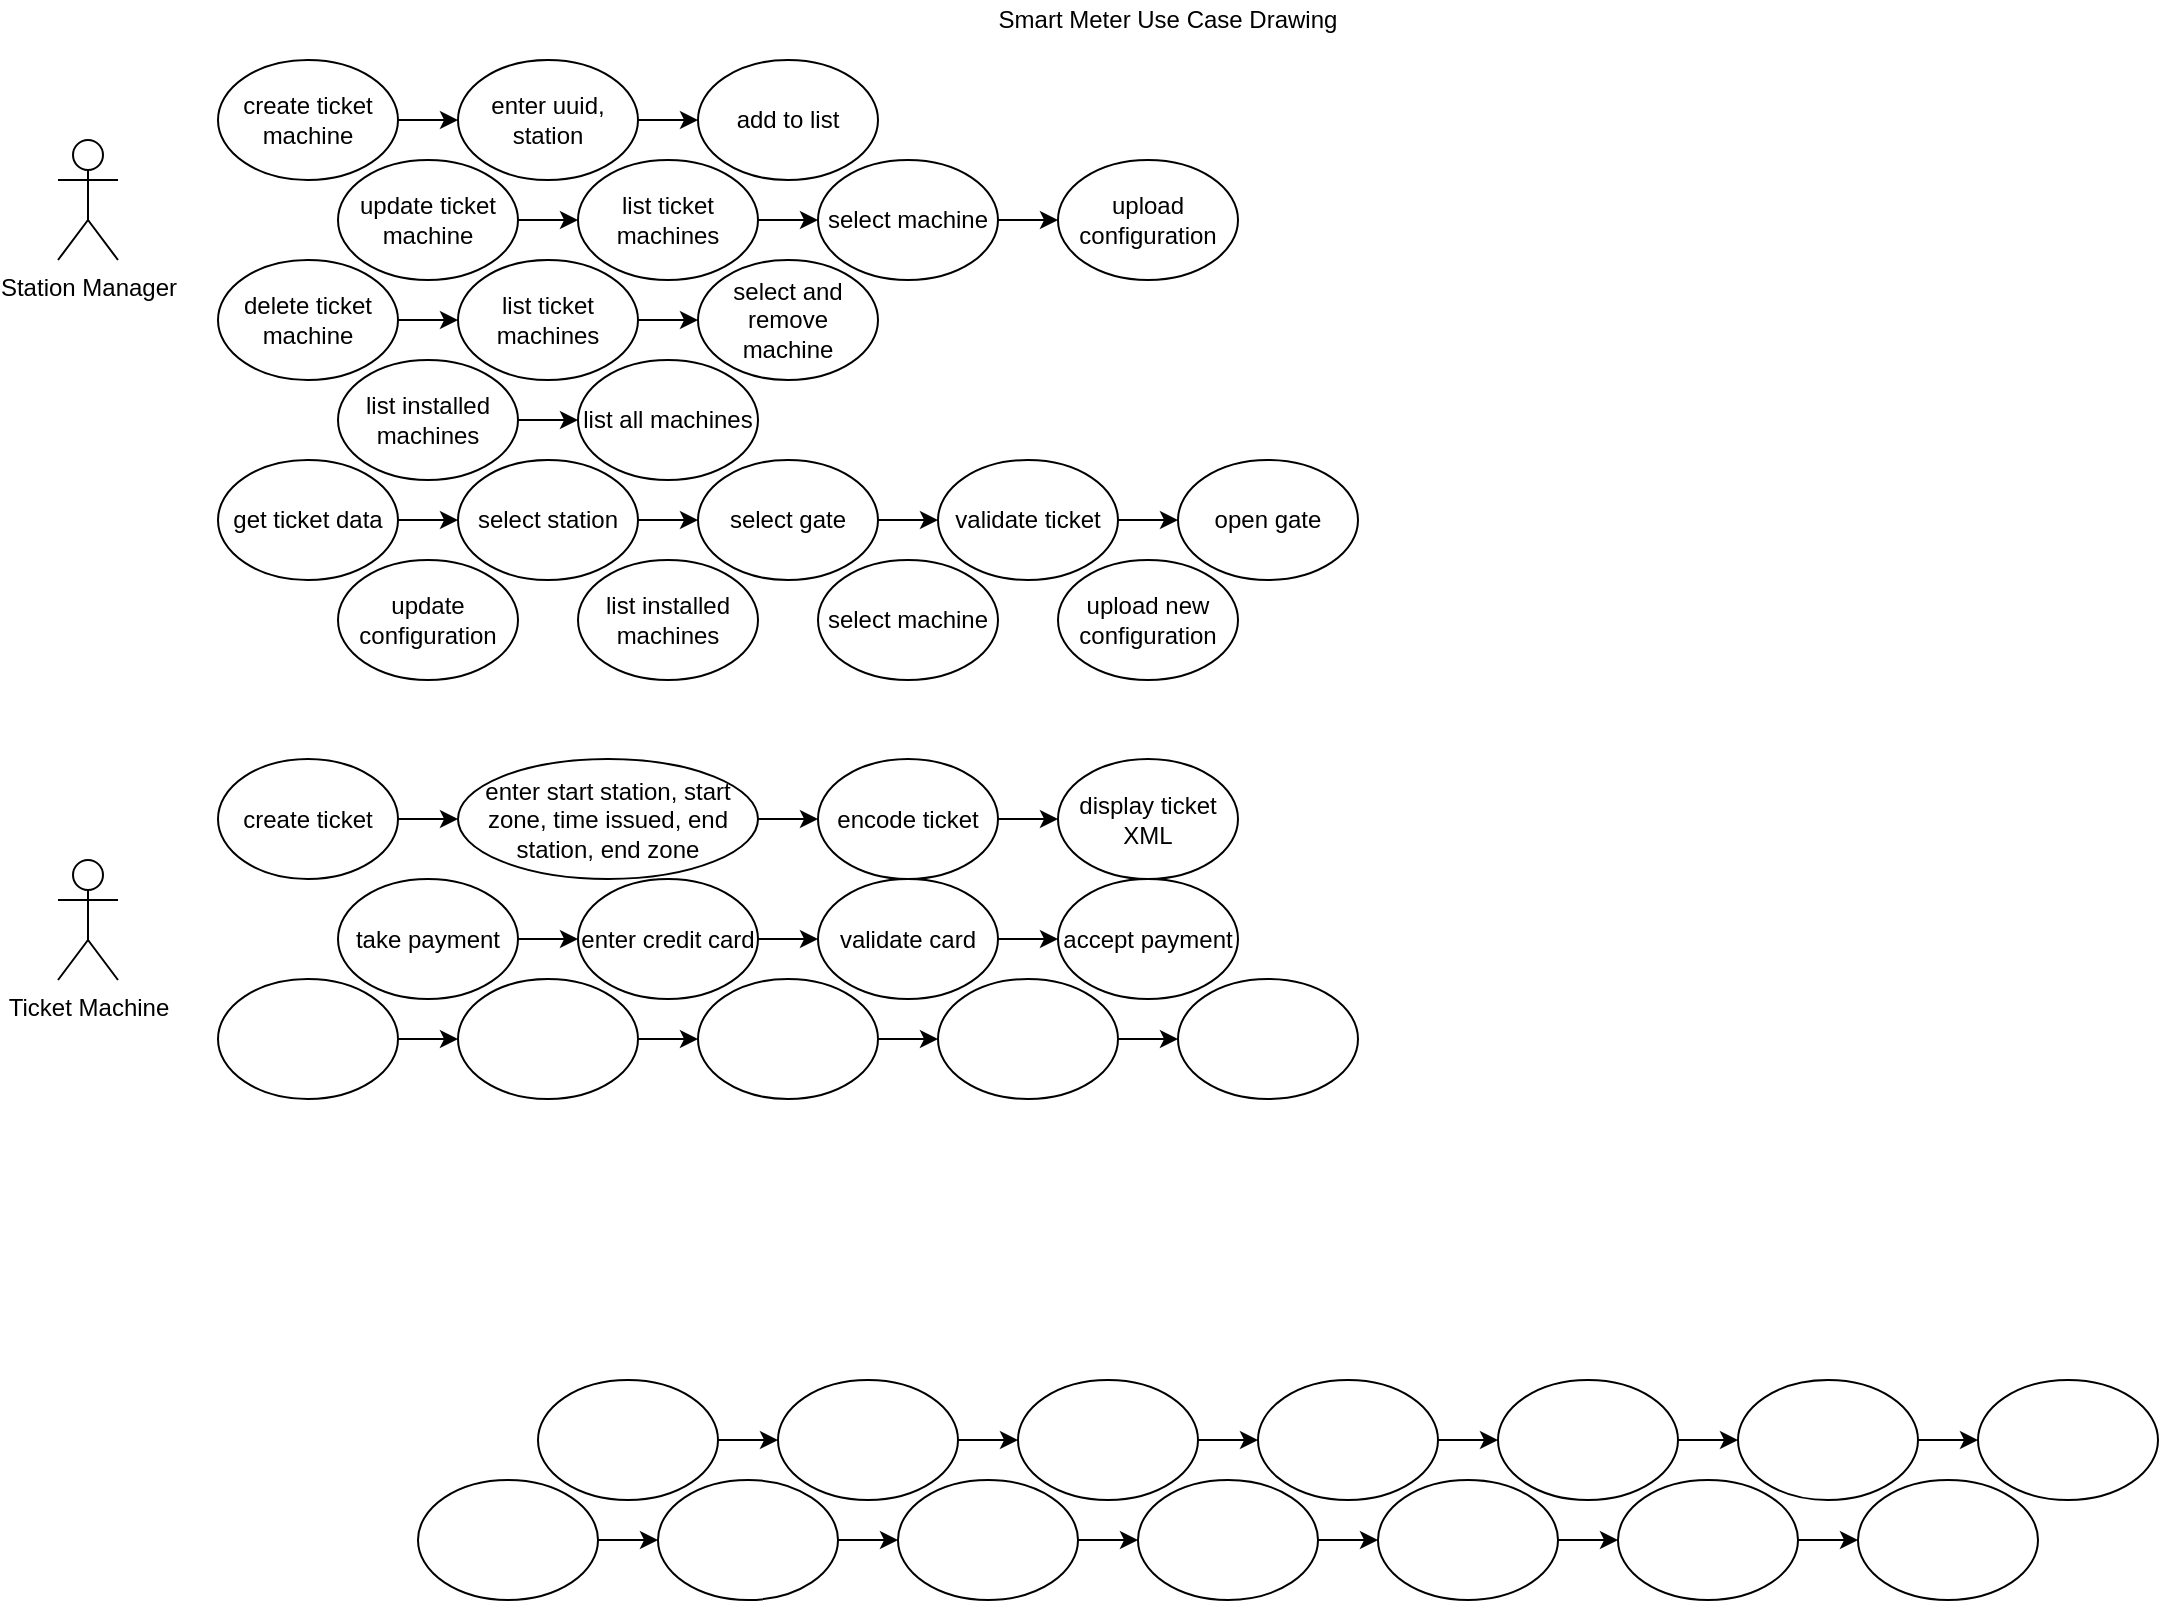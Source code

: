 <mxfile version="13.9.9" type="device"><diagram id="2d2eebc8-8f40-dc8b-ab88-f58a19a481ff" name="Page-1"><mxGraphModel dx="1600" dy="862" grid="1" gridSize="10" guides="1" tooltips="1" connect="1" arrows="1" fold="1" page="1" pageScale="1" pageWidth="1169" pageHeight="827" background="#ffffff" math="0" shadow="0"><root><mxCell id="0"/><mxCell id="1" parent="0"/><mxCell id="4" value="Ticket Machine" style="shape=umlActor;verticalLabelPosition=bottom;labelBackgroundColor=#ffffff;verticalAlign=top;html=1;" parent="1" vertex="1"><mxGeometry x="30" y="440" width="30" height="60" as="geometry"/></mxCell><mxCell id="27" value="Smart Meter Use Case Drawing" style="text;html=1;strokeColor=none;fillColor=none;align=center;verticalAlign=middle;whiteSpace=wrap;rounded=0;" parent="1" vertex="1"><mxGeometry x="470" y="10" width="230" height="20" as="geometry"/></mxCell><mxCell id="O59WH9-Cscb1gjS08Lgv-27" value="Station Manager" style="shape=umlActor;verticalLabelPosition=bottom;labelBackgroundColor=#ffffff;verticalAlign=top;html=1;" vertex="1" parent="1"><mxGeometry x="30" y="80" width="30" height="60" as="geometry"/></mxCell><mxCell id="O59WH9-Cscb1gjS08Lgv-39" style="edgeStyle=orthogonalEdgeStyle;rounded=0;orthogonalLoop=1;jettySize=auto;html=1;entryX=0;entryY=0.5;entryDx=0;entryDy=0;" edge="1" parent="1" source="O59WH9-Cscb1gjS08Lgv-33" target="O59WH9-Cscb1gjS08Lgv-36"><mxGeometry relative="1" as="geometry"/></mxCell><mxCell id="O59WH9-Cscb1gjS08Lgv-33" value="create ticket&lt;br&gt;machine" style="ellipse;whiteSpace=wrap;html=1;" vertex="1" parent="1"><mxGeometry x="110" y="40" width="90" height="60" as="geometry"/></mxCell><mxCell id="O59WH9-Cscb1gjS08Lgv-40" value="" style="edgeStyle=orthogonalEdgeStyle;rounded=0;orthogonalLoop=1;jettySize=auto;html=1;" edge="1" parent="1" source="O59WH9-Cscb1gjS08Lgv-36" target="O59WH9-Cscb1gjS08Lgv-37"><mxGeometry relative="1" as="geometry"/></mxCell><mxCell id="O59WH9-Cscb1gjS08Lgv-36" value="enter uuid, station" style="ellipse;whiteSpace=wrap;html=1;" vertex="1" parent="1"><mxGeometry x="230" y="40" width="90" height="60" as="geometry"/></mxCell><mxCell id="O59WH9-Cscb1gjS08Lgv-37" value="add to list" style="ellipse;whiteSpace=wrap;html=1;" vertex="1" parent="1"><mxGeometry x="350" y="40" width="90" height="60" as="geometry"/></mxCell><mxCell id="O59WH9-Cscb1gjS08Lgv-44" value="" style="edgeStyle=orthogonalEdgeStyle;rounded=0;orthogonalLoop=1;jettySize=auto;html=1;" edge="1" parent="1" source="O59WH9-Cscb1gjS08Lgv-38" target="O59WH9-Cscb1gjS08Lgv-42"><mxGeometry relative="1" as="geometry"/></mxCell><mxCell id="O59WH9-Cscb1gjS08Lgv-38" value="update ticket&lt;br&gt;machine" style="ellipse;whiteSpace=wrap;html=1;" vertex="1" parent="1"><mxGeometry x="170" y="90" width="90" height="60" as="geometry"/></mxCell><mxCell id="O59WH9-Cscb1gjS08Lgv-67" value="" style="edgeStyle=orthogonalEdgeStyle;rounded=0;orthogonalLoop=1;jettySize=auto;html=1;" edge="1" parent="1" source="O59WH9-Cscb1gjS08Lgv-41" target="O59WH9-Cscb1gjS08Lgv-49"><mxGeometry relative="1" as="geometry"/></mxCell><mxCell id="O59WH9-Cscb1gjS08Lgv-41" value="" style="ellipse;whiteSpace=wrap;html=1;" vertex="1" parent="1"><mxGeometry x="210" y="750" width="90" height="60" as="geometry"/></mxCell><mxCell id="O59WH9-Cscb1gjS08Lgv-45" value="" style="edgeStyle=orthogonalEdgeStyle;rounded=0;orthogonalLoop=1;jettySize=auto;html=1;" edge="1" parent="1" source="O59WH9-Cscb1gjS08Lgv-42" target="O59WH9-Cscb1gjS08Lgv-43"><mxGeometry relative="1" as="geometry"/></mxCell><mxCell id="O59WH9-Cscb1gjS08Lgv-42" value="list ticket machines" style="ellipse;whiteSpace=wrap;html=1;" vertex="1" parent="1"><mxGeometry x="290" y="90" width="90" height="60" as="geometry"/></mxCell><mxCell id="O59WH9-Cscb1gjS08Lgv-152" value="" style="edgeStyle=orthogonalEdgeStyle;rounded=0;orthogonalLoop=1;jettySize=auto;html=1;" edge="1" parent="1" source="O59WH9-Cscb1gjS08Lgv-43" target="O59WH9-Cscb1gjS08Lgv-151"><mxGeometry relative="1" as="geometry"/></mxCell><mxCell id="O59WH9-Cscb1gjS08Lgv-43" value="select machine" style="ellipse;whiteSpace=wrap;html=1;" vertex="1" parent="1"><mxGeometry x="410" y="90" width="90" height="60" as="geometry"/></mxCell><mxCell id="O59WH9-Cscb1gjS08Lgv-57" value="" style="edgeStyle=orthogonalEdgeStyle;rounded=0;orthogonalLoop=1;jettySize=auto;html=1;" edge="1" parent="1" source="O59WH9-Cscb1gjS08Lgv-46" target="O59WH9-Cscb1gjS08Lgv-47"><mxGeometry relative="1" as="geometry"/></mxCell><mxCell id="O59WH9-Cscb1gjS08Lgv-46" value="delete ticket machine" style="ellipse;whiteSpace=wrap;html=1;" vertex="1" parent="1"><mxGeometry x="110" y="140" width="90" height="60" as="geometry"/></mxCell><mxCell id="O59WH9-Cscb1gjS08Lgv-58" value="" style="edgeStyle=orthogonalEdgeStyle;rounded=0;orthogonalLoop=1;jettySize=auto;html=1;" edge="1" parent="1" source="O59WH9-Cscb1gjS08Lgv-47" target="O59WH9-Cscb1gjS08Lgv-48"><mxGeometry relative="1" as="geometry"/></mxCell><mxCell id="O59WH9-Cscb1gjS08Lgv-47" value="list ticket machines" style="ellipse;whiteSpace=wrap;html=1;" vertex="1" parent="1"><mxGeometry x="230" y="140" width="90" height="60" as="geometry"/></mxCell><mxCell id="O59WH9-Cscb1gjS08Lgv-48" value="select and remove machine" style="ellipse;whiteSpace=wrap;html=1;" vertex="1" parent="1"><mxGeometry x="350" y="140" width="90" height="60" as="geometry"/></mxCell><mxCell id="O59WH9-Cscb1gjS08Lgv-68" value="" style="edgeStyle=orthogonalEdgeStyle;rounded=0;orthogonalLoop=1;jettySize=auto;html=1;" edge="1" parent="1" source="O59WH9-Cscb1gjS08Lgv-49" target="O59WH9-Cscb1gjS08Lgv-50"><mxGeometry relative="1" as="geometry"/></mxCell><mxCell id="O59WH9-Cscb1gjS08Lgv-49" value="" style="ellipse;whiteSpace=wrap;html=1;" vertex="1" parent="1"><mxGeometry x="330" y="750" width="90" height="60" as="geometry"/></mxCell><mxCell id="O59WH9-Cscb1gjS08Lgv-69" value="" style="edgeStyle=orthogonalEdgeStyle;rounded=0;orthogonalLoop=1;jettySize=auto;html=1;" edge="1" parent="1" source="O59WH9-Cscb1gjS08Lgv-50" target="O59WH9-Cscb1gjS08Lgv-51"><mxGeometry relative="1" as="geometry"/></mxCell><mxCell id="O59WH9-Cscb1gjS08Lgv-50" value="" style="ellipse;whiteSpace=wrap;html=1;" vertex="1" parent="1"><mxGeometry x="450" y="750" width="90" height="60" as="geometry"/></mxCell><mxCell id="O59WH9-Cscb1gjS08Lgv-70" value="" style="edgeStyle=orthogonalEdgeStyle;rounded=0;orthogonalLoop=1;jettySize=auto;html=1;" edge="1" parent="1" source="O59WH9-Cscb1gjS08Lgv-51" target="O59WH9-Cscb1gjS08Lgv-52"><mxGeometry relative="1" as="geometry"/></mxCell><mxCell id="O59WH9-Cscb1gjS08Lgv-51" value="" style="ellipse;whiteSpace=wrap;html=1;" vertex="1" parent="1"><mxGeometry x="570" y="750" width="90" height="60" as="geometry"/></mxCell><mxCell id="O59WH9-Cscb1gjS08Lgv-71" value="" style="edgeStyle=orthogonalEdgeStyle;rounded=0;orthogonalLoop=1;jettySize=auto;html=1;" edge="1" parent="1" source="O59WH9-Cscb1gjS08Lgv-52" target="O59WH9-Cscb1gjS08Lgv-53"><mxGeometry relative="1" as="geometry"/></mxCell><mxCell id="O59WH9-Cscb1gjS08Lgv-52" value="" style="ellipse;whiteSpace=wrap;html=1;" vertex="1" parent="1"><mxGeometry x="690" y="750" width="90" height="60" as="geometry"/></mxCell><mxCell id="O59WH9-Cscb1gjS08Lgv-72" value="" style="edgeStyle=orthogonalEdgeStyle;rounded=0;orthogonalLoop=1;jettySize=auto;html=1;" edge="1" parent="1" source="O59WH9-Cscb1gjS08Lgv-53" target="O59WH9-Cscb1gjS08Lgv-54"><mxGeometry relative="1" as="geometry"/></mxCell><mxCell id="O59WH9-Cscb1gjS08Lgv-53" value="" style="ellipse;whiteSpace=wrap;html=1;" vertex="1" parent="1"><mxGeometry x="810" y="750" width="90" height="60" as="geometry"/></mxCell><mxCell id="O59WH9-Cscb1gjS08Lgv-54" value="" style="ellipse;whiteSpace=wrap;html=1;" vertex="1" parent="1"><mxGeometry x="930" y="750" width="90" height="60" as="geometry"/></mxCell><mxCell id="O59WH9-Cscb1gjS08Lgv-59" value="" style="edgeStyle=orthogonalEdgeStyle;rounded=0;orthogonalLoop=1;jettySize=auto;html=1;" edge="1" parent="1" source="O59WH9-Cscb1gjS08Lgv-55" target="O59WH9-Cscb1gjS08Lgv-56"><mxGeometry relative="1" as="geometry"/></mxCell><mxCell id="O59WH9-Cscb1gjS08Lgv-55" value="list installed machines" style="ellipse;whiteSpace=wrap;html=1;" vertex="1" parent="1"><mxGeometry x="170" y="190" width="90" height="60" as="geometry"/></mxCell><mxCell id="O59WH9-Cscb1gjS08Lgv-56" value="list all machines" style="ellipse;whiteSpace=wrap;html=1;" vertex="1" parent="1"><mxGeometry x="290" y="190" width="90" height="60" as="geometry"/></mxCell><mxCell id="O59WH9-Cscb1gjS08Lgv-73" value="" style="edgeStyle=orthogonalEdgeStyle;rounded=0;orthogonalLoop=1;jettySize=auto;html=1;" edge="1" parent="1" source="O59WH9-Cscb1gjS08Lgv-74" target="O59WH9-Cscb1gjS08Lgv-76"><mxGeometry relative="1" as="geometry"/></mxCell><mxCell id="O59WH9-Cscb1gjS08Lgv-74" value="get ticket data" style="ellipse;whiteSpace=wrap;html=1;" vertex="1" parent="1"><mxGeometry x="110" y="240" width="90" height="60" as="geometry"/></mxCell><mxCell id="O59WH9-Cscb1gjS08Lgv-75" value="" style="edgeStyle=orthogonalEdgeStyle;rounded=0;orthogonalLoop=1;jettySize=auto;html=1;" edge="1" parent="1" source="O59WH9-Cscb1gjS08Lgv-76" target="O59WH9-Cscb1gjS08Lgv-78"><mxGeometry relative="1" as="geometry"/></mxCell><mxCell id="O59WH9-Cscb1gjS08Lgv-76" value="select station" style="ellipse;whiteSpace=wrap;html=1;" vertex="1" parent="1"><mxGeometry x="230" y="240" width="90" height="60" as="geometry"/></mxCell><mxCell id="O59WH9-Cscb1gjS08Lgv-77" value="" style="edgeStyle=orthogonalEdgeStyle;rounded=0;orthogonalLoop=1;jettySize=auto;html=1;" edge="1" parent="1" source="O59WH9-Cscb1gjS08Lgv-78" target="O59WH9-Cscb1gjS08Lgv-80"><mxGeometry relative="1" as="geometry"/></mxCell><mxCell id="O59WH9-Cscb1gjS08Lgv-78" value="select gate" style="ellipse;whiteSpace=wrap;html=1;" vertex="1" parent="1"><mxGeometry x="350" y="240" width="90" height="60" as="geometry"/></mxCell><mxCell id="O59WH9-Cscb1gjS08Lgv-79" value="" style="edgeStyle=orthogonalEdgeStyle;rounded=0;orthogonalLoop=1;jettySize=auto;html=1;" edge="1" parent="1" source="O59WH9-Cscb1gjS08Lgv-80" target="O59WH9-Cscb1gjS08Lgv-82"><mxGeometry relative="1" as="geometry"/></mxCell><mxCell id="O59WH9-Cscb1gjS08Lgv-80" value="validate ticket" style="ellipse;whiteSpace=wrap;html=1;" vertex="1" parent="1"><mxGeometry x="470" y="240" width="90" height="60" as="geometry"/></mxCell><mxCell id="O59WH9-Cscb1gjS08Lgv-82" value="open gate" style="ellipse;whiteSpace=wrap;html=1;" vertex="1" parent="1"><mxGeometry x="590" y="240" width="90" height="60" as="geometry"/></mxCell><mxCell id="O59WH9-Cscb1gjS08Lgv-179" value="" style="edgeStyle=orthogonalEdgeStyle;rounded=0;orthogonalLoop=1;jettySize=auto;html=1;" edge="1" parent="1" source="O59WH9-Cscb1gjS08Lgv-87" target="O59WH9-Cscb1gjS08Lgv-89"><mxGeometry relative="1" as="geometry"/></mxCell><mxCell id="O59WH9-Cscb1gjS08Lgv-87" value="" style="ellipse;whiteSpace=wrap;html=1;" vertex="1" parent="1"><mxGeometry x="270" y="700" width="90" height="60" as="geometry"/></mxCell><mxCell id="O59WH9-Cscb1gjS08Lgv-180" value="" style="edgeStyle=orthogonalEdgeStyle;rounded=0;orthogonalLoop=1;jettySize=auto;html=1;" edge="1" parent="1" source="O59WH9-Cscb1gjS08Lgv-89" target="O59WH9-Cscb1gjS08Lgv-91"><mxGeometry relative="1" as="geometry"/></mxCell><mxCell id="O59WH9-Cscb1gjS08Lgv-89" value="" style="ellipse;whiteSpace=wrap;html=1;" vertex="1" parent="1"><mxGeometry x="390" y="700" width="90" height="60" as="geometry"/></mxCell><mxCell id="O59WH9-Cscb1gjS08Lgv-181" value="" style="edgeStyle=orthogonalEdgeStyle;rounded=0;orthogonalLoop=1;jettySize=auto;html=1;" edge="1" parent="1" source="O59WH9-Cscb1gjS08Lgv-91" target="O59WH9-Cscb1gjS08Lgv-93"><mxGeometry relative="1" as="geometry"/></mxCell><mxCell id="O59WH9-Cscb1gjS08Lgv-91" value="" style="ellipse;whiteSpace=wrap;html=1;" vertex="1" parent="1"><mxGeometry x="510" y="700" width="90" height="60" as="geometry"/></mxCell><mxCell id="O59WH9-Cscb1gjS08Lgv-182" value="" style="edgeStyle=orthogonalEdgeStyle;rounded=0;orthogonalLoop=1;jettySize=auto;html=1;" edge="1" parent="1" source="O59WH9-Cscb1gjS08Lgv-93" target="O59WH9-Cscb1gjS08Lgv-95"><mxGeometry relative="1" as="geometry"/></mxCell><mxCell id="O59WH9-Cscb1gjS08Lgv-93" value="" style="ellipse;whiteSpace=wrap;html=1;" vertex="1" parent="1"><mxGeometry x="630" y="700" width="90" height="60" as="geometry"/></mxCell><mxCell id="O59WH9-Cscb1gjS08Lgv-183" value="" style="edgeStyle=orthogonalEdgeStyle;rounded=0;orthogonalLoop=1;jettySize=auto;html=1;" edge="1" parent="1" source="O59WH9-Cscb1gjS08Lgv-95" target="O59WH9-Cscb1gjS08Lgv-97"><mxGeometry relative="1" as="geometry"/></mxCell><mxCell id="O59WH9-Cscb1gjS08Lgv-95" value="" style="ellipse;whiteSpace=wrap;html=1;" vertex="1" parent="1"><mxGeometry x="750" y="700" width="90" height="60" as="geometry"/></mxCell><mxCell id="O59WH9-Cscb1gjS08Lgv-184" value="" style="edgeStyle=orthogonalEdgeStyle;rounded=0;orthogonalLoop=1;jettySize=auto;html=1;" edge="1" parent="1" source="O59WH9-Cscb1gjS08Lgv-97" target="O59WH9-Cscb1gjS08Lgv-98"><mxGeometry relative="1" as="geometry"/></mxCell><mxCell id="O59WH9-Cscb1gjS08Lgv-97" value="" style="ellipse;whiteSpace=wrap;html=1;" vertex="1" parent="1"><mxGeometry x="870" y="700" width="90" height="60" as="geometry"/></mxCell><mxCell id="O59WH9-Cscb1gjS08Lgv-98" value="" style="ellipse;whiteSpace=wrap;html=1;" vertex="1" parent="1"><mxGeometry x="990" y="700" width="90" height="60" as="geometry"/></mxCell><mxCell id="O59WH9-Cscb1gjS08Lgv-113" value="update configuration" style="ellipse;whiteSpace=wrap;html=1;" vertex="1" parent="1"><mxGeometry x="170" y="290" width="90" height="60" as="geometry"/></mxCell><mxCell id="O59WH9-Cscb1gjS08Lgv-115" value="list installed machines" style="ellipse;whiteSpace=wrap;html=1;" vertex="1" parent="1"><mxGeometry x="290" y="290" width="90" height="60" as="geometry"/></mxCell><mxCell id="O59WH9-Cscb1gjS08Lgv-117" value="select machine" style="ellipse;whiteSpace=wrap;html=1;" vertex="1" parent="1"><mxGeometry x="410" y="290" width="90" height="60" as="geometry"/></mxCell><mxCell id="O59WH9-Cscb1gjS08Lgv-119" value="upload new configuration" style="ellipse;whiteSpace=wrap;html=1;" vertex="1" parent="1"><mxGeometry x="530" y="290" width="90" height="60" as="geometry"/></mxCell><mxCell id="O59WH9-Cscb1gjS08Lgv-125" value="" style="edgeStyle=orthogonalEdgeStyle;rounded=0;orthogonalLoop=1;jettySize=auto;html=1;" edge="1" parent="1" source="O59WH9-Cscb1gjS08Lgv-126" target="O59WH9-Cscb1gjS08Lgv-128"><mxGeometry relative="1" as="geometry"/></mxCell><mxCell id="O59WH9-Cscb1gjS08Lgv-126" value="create ticket" style="ellipse;whiteSpace=wrap;html=1;" vertex="1" parent="1"><mxGeometry x="110" y="389.5" width="90" height="60" as="geometry"/></mxCell><mxCell id="O59WH9-Cscb1gjS08Lgv-186" value="" style="edgeStyle=orthogonalEdgeStyle;rounded=0;orthogonalLoop=1;jettySize=auto;html=1;entryX=0;entryY=0.5;entryDx=0;entryDy=0;" edge="1" parent="1" source="O59WH9-Cscb1gjS08Lgv-128" target="O59WH9-Cscb1gjS08Lgv-130"><mxGeometry relative="1" as="geometry"/></mxCell><mxCell id="O59WH9-Cscb1gjS08Lgv-128" value="enter start station, start zone, time issued, end station, end zone" style="ellipse;whiteSpace=wrap;html=1;" vertex="1" parent="1"><mxGeometry x="230" y="389.5" width="150" height="60" as="geometry"/></mxCell><mxCell id="O59WH9-Cscb1gjS08Lgv-129" value="" style="edgeStyle=orthogonalEdgeStyle;rounded=0;orthogonalLoop=1;jettySize=auto;html=1;" edge="1" parent="1" source="O59WH9-Cscb1gjS08Lgv-130" target="O59WH9-Cscb1gjS08Lgv-132"><mxGeometry relative="1" as="geometry"/></mxCell><mxCell id="O59WH9-Cscb1gjS08Lgv-130" value="encode ticket" style="ellipse;whiteSpace=wrap;html=1;" vertex="1" parent="1"><mxGeometry x="410" y="389.5" width="90" height="60" as="geometry"/></mxCell><mxCell id="O59WH9-Cscb1gjS08Lgv-132" value="display ticket XML" style="ellipse;whiteSpace=wrap;html=1;" vertex="1" parent="1"><mxGeometry x="530" y="389.5" width="90" height="60" as="geometry"/></mxCell><mxCell id="O59WH9-Cscb1gjS08Lgv-151" value="upload configuration" style="ellipse;whiteSpace=wrap;html=1;" vertex="1" parent="1"><mxGeometry x="530" y="90" width="90" height="60" as="geometry"/></mxCell><mxCell id="O59WH9-Cscb1gjS08Lgv-153" value="" style="edgeStyle=orthogonalEdgeStyle;rounded=0;orthogonalLoop=1;jettySize=auto;html=1;" edge="1" parent="1" source="O59WH9-Cscb1gjS08Lgv-154" target="O59WH9-Cscb1gjS08Lgv-156"><mxGeometry relative="1" as="geometry"/></mxCell><mxCell id="O59WH9-Cscb1gjS08Lgv-154" value="" style="ellipse;whiteSpace=wrap;html=1;" vertex="1" parent="1"><mxGeometry x="110" y="499.5" width="90" height="60" as="geometry"/></mxCell><mxCell id="O59WH9-Cscb1gjS08Lgv-155" value="" style="edgeStyle=orthogonalEdgeStyle;rounded=0;orthogonalLoop=1;jettySize=auto;html=1;" edge="1" parent="1" source="O59WH9-Cscb1gjS08Lgv-156" target="O59WH9-Cscb1gjS08Lgv-158"><mxGeometry relative="1" as="geometry"/></mxCell><mxCell id="O59WH9-Cscb1gjS08Lgv-156" value="" style="ellipse;whiteSpace=wrap;html=1;" vertex="1" parent="1"><mxGeometry x="230" y="499.5" width="90" height="60" as="geometry"/></mxCell><mxCell id="O59WH9-Cscb1gjS08Lgv-157" value="" style="edgeStyle=orthogonalEdgeStyle;rounded=0;orthogonalLoop=1;jettySize=auto;html=1;" edge="1" parent="1" source="O59WH9-Cscb1gjS08Lgv-158" target="O59WH9-Cscb1gjS08Lgv-160"><mxGeometry relative="1" as="geometry"/></mxCell><mxCell id="O59WH9-Cscb1gjS08Lgv-158" value="" style="ellipse;whiteSpace=wrap;html=1;" vertex="1" parent="1"><mxGeometry x="350" y="499.5" width="90" height="60" as="geometry"/></mxCell><mxCell id="O59WH9-Cscb1gjS08Lgv-159" value="" style="edgeStyle=orthogonalEdgeStyle;rounded=0;orthogonalLoop=1;jettySize=auto;html=1;" edge="1" parent="1" source="O59WH9-Cscb1gjS08Lgv-160" target="O59WH9-Cscb1gjS08Lgv-162"><mxGeometry relative="1" as="geometry"/></mxCell><mxCell id="O59WH9-Cscb1gjS08Lgv-160" value="" style="ellipse;whiteSpace=wrap;html=1;" vertex="1" parent="1"><mxGeometry x="470" y="499.5" width="90" height="60" as="geometry"/></mxCell><mxCell id="O59WH9-Cscb1gjS08Lgv-162" value="" style="ellipse;whiteSpace=wrap;html=1;" vertex="1" parent="1"><mxGeometry x="590" y="499.5" width="90" height="60" as="geometry"/></mxCell><mxCell id="O59WH9-Cscb1gjS08Lgv-166" value="" style="edgeStyle=orthogonalEdgeStyle;rounded=0;orthogonalLoop=1;jettySize=auto;html=1;" edge="1" parent="1" source="O59WH9-Cscb1gjS08Lgv-167" target="O59WH9-Cscb1gjS08Lgv-169"><mxGeometry relative="1" as="geometry"/></mxCell><mxCell id="O59WH9-Cscb1gjS08Lgv-167" value="take payment" style="ellipse;whiteSpace=wrap;html=1;" vertex="1" parent="1"><mxGeometry x="170" y="449.5" width="90" height="60" as="geometry"/></mxCell><mxCell id="O59WH9-Cscb1gjS08Lgv-168" value="" style="edgeStyle=orthogonalEdgeStyle;rounded=0;orthogonalLoop=1;jettySize=auto;html=1;" edge="1" parent="1" source="O59WH9-Cscb1gjS08Lgv-169" target="O59WH9-Cscb1gjS08Lgv-171"><mxGeometry relative="1" as="geometry"/></mxCell><mxCell id="O59WH9-Cscb1gjS08Lgv-169" value="enter credit card" style="ellipse;whiteSpace=wrap;html=1;" vertex="1" parent="1"><mxGeometry x="290" y="449.5" width="90" height="60" as="geometry"/></mxCell><mxCell id="O59WH9-Cscb1gjS08Lgv-170" value="" style="edgeStyle=orthogonalEdgeStyle;rounded=0;orthogonalLoop=1;jettySize=auto;html=1;" edge="1" parent="1" source="O59WH9-Cscb1gjS08Lgv-171" target="O59WH9-Cscb1gjS08Lgv-173"><mxGeometry relative="1" as="geometry"/></mxCell><mxCell id="O59WH9-Cscb1gjS08Lgv-171" value="validate card" style="ellipse;whiteSpace=wrap;html=1;" vertex="1" parent="1"><mxGeometry x="410" y="449.5" width="90" height="60" as="geometry"/></mxCell><mxCell id="O59WH9-Cscb1gjS08Lgv-173" value="accept payment" style="ellipse;whiteSpace=wrap;html=1;" vertex="1" parent="1"><mxGeometry x="530" y="449.5" width="90" height="60" as="geometry"/></mxCell></root></mxGraphModel></diagram></mxfile>